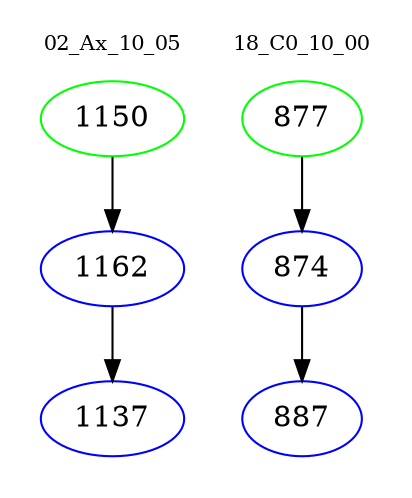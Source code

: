 digraph{
subgraph cluster_0 {
color = white
label = "02_Ax_10_05";
fontsize=10;
T0_1150 [label="1150", color="green"]
T0_1150 -> T0_1162 [color="black"]
T0_1162 [label="1162", color="blue"]
T0_1162 -> T0_1137 [color="black"]
T0_1137 [label="1137", color="blue"]
}
subgraph cluster_1 {
color = white
label = "18_C0_10_00";
fontsize=10;
T1_877 [label="877", color="green"]
T1_877 -> T1_874 [color="black"]
T1_874 [label="874", color="blue"]
T1_874 -> T1_887 [color="black"]
T1_887 [label="887", color="blue"]
}
}
